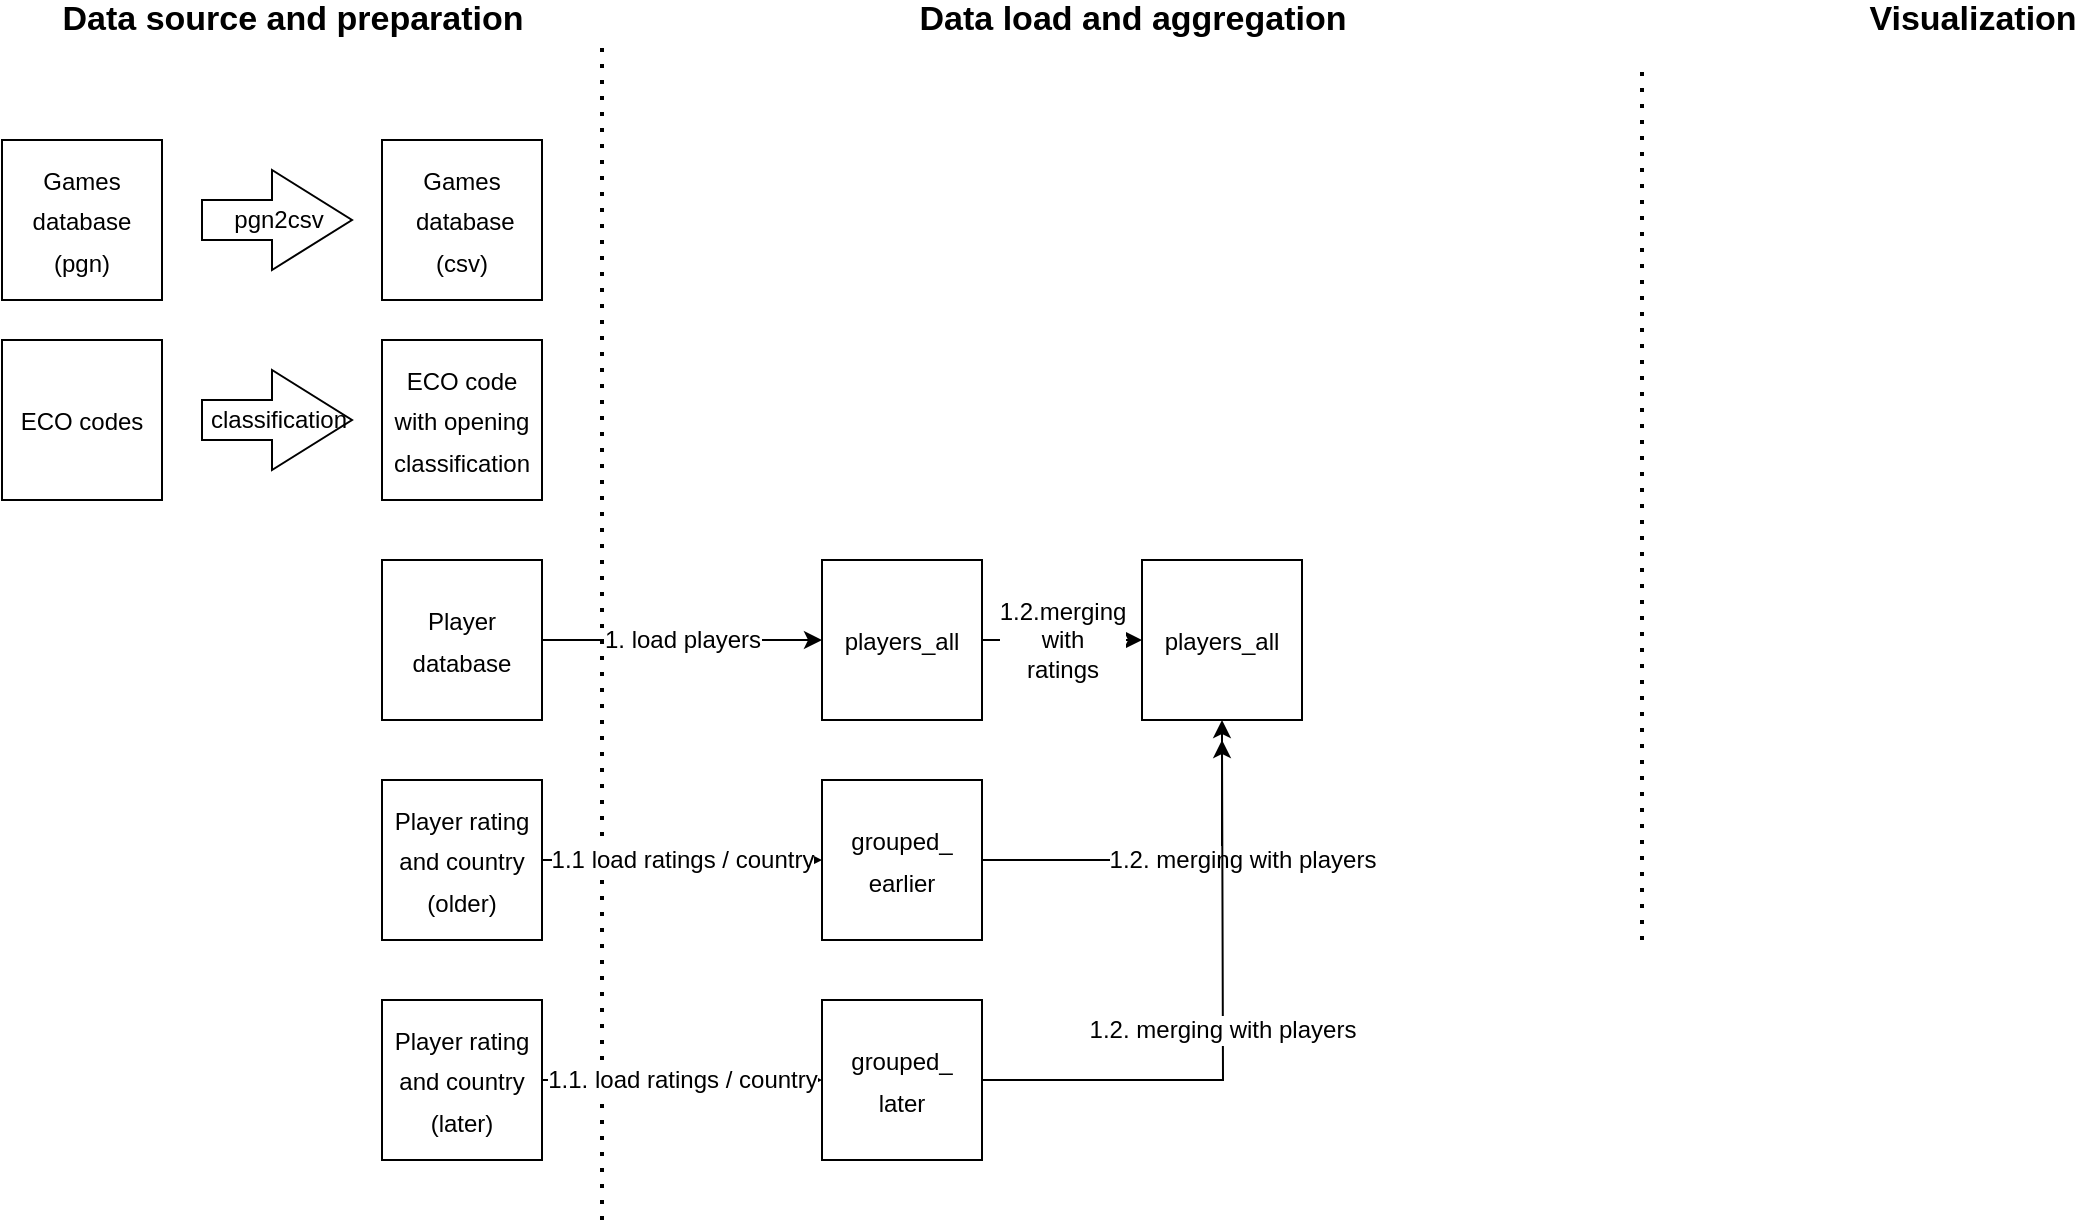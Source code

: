 <mxfile version="15.5.9" type="github">
  <diagram id="uKatzStPybd7p6dtbr8B" name="Page-1">
    <mxGraphModel dx="1261" dy="719" grid="1" gridSize="10" guides="1" tooltips="1" connect="1" arrows="1" fold="1" page="1" pageScale="1" pageWidth="1169" pageHeight="1654" math="0" shadow="0">
      <root>
        <mxCell id="0" />
        <mxCell id="1" parent="0" />
        <mxCell id="Yb7FqptrBR93IivAne0Q-1" value="" style="endArrow=none;dashed=1;html=1;dashPattern=1 3;strokeWidth=2;rounded=0;" parent="1" edge="1">
          <mxGeometry width="50" height="50" relative="1" as="geometry">
            <mxPoint x="320" y="700" as="sourcePoint" />
            <mxPoint x="320" y="110" as="targetPoint" />
          </mxGeometry>
        </mxCell>
        <mxCell id="Yb7FqptrBR93IivAne0Q-2" value="&lt;font style=&quot;font-size: 17px&quot;&gt;&lt;b&gt;Data source and preparation&lt;/b&gt;&lt;/font&gt;" style="text;html=1;resizable=0;autosize=1;align=center;verticalAlign=middle;points=[];fillColor=none;strokeColor=none;rounded=0;" parent="1" vertex="1">
          <mxGeometry x="40" y="90" width="250" height="20" as="geometry" />
        </mxCell>
        <mxCell id="ARdzz1YE6T8RBa4mAH9I-1" value="&lt;font style=&quot;font-size: 17px&quot;&gt;&lt;b&gt;Data load and aggregation&lt;/b&gt;&lt;/font&gt;" style="text;html=1;resizable=0;autosize=1;align=center;verticalAlign=middle;points=[];fillColor=none;strokeColor=none;rounded=0;" vertex="1" parent="1">
          <mxGeometry x="470" y="90" width="230" height="20" as="geometry" />
        </mxCell>
        <mxCell id="ARdzz1YE6T8RBa4mAH9I-2" value="" style="endArrow=none;dashed=1;html=1;dashPattern=1 3;strokeWidth=2;rounded=0;" edge="1" parent="1">
          <mxGeometry width="50" height="50" relative="1" as="geometry">
            <mxPoint x="840" y="560" as="sourcePoint" />
            <mxPoint x="840" y="120" as="targetPoint" />
          </mxGeometry>
        </mxCell>
        <mxCell id="ARdzz1YE6T8RBa4mAH9I-3" value="&lt;font style=&quot;font-size: 17px&quot;&gt;&lt;b&gt;Visualization&lt;/b&gt;&lt;/font&gt;" style="text;html=1;resizable=0;autosize=1;align=center;verticalAlign=middle;points=[];fillColor=none;strokeColor=none;rounded=0;" vertex="1" parent="1">
          <mxGeometry x="945" y="90" width="120" height="20" as="geometry" />
        </mxCell>
        <mxCell id="ARdzz1YE6T8RBa4mAH9I-4" value="&lt;font style=&quot;font-size: 12px&quot;&gt;Games database&lt;br&gt;(pgn)&lt;br&gt;&lt;/font&gt;" style="whiteSpace=wrap;html=1;aspect=fixed;fontSize=17;" vertex="1" parent="1">
          <mxGeometry x="20" y="160" width="80" height="80" as="geometry" />
        </mxCell>
        <mxCell id="ARdzz1YE6T8RBa4mAH9I-5" value="pgn2csv" style="html=1;shadow=0;dashed=0;align=center;verticalAlign=middle;shape=mxgraph.arrows2.arrow;dy=0.6;dx=40;notch=0;fontSize=12;" vertex="1" parent="1">
          <mxGeometry x="120" y="175" width="75" height="50" as="geometry" />
        </mxCell>
        <mxCell id="ARdzz1YE6T8RBa4mAH9I-6" value="&lt;font style=&quot;font-size: 12px&quot;&gt;Games &amp;nbsp;database&lt;br&gt;(csv)&lt;br&gt;&lt;/font&gt;" style="whiteSpace=wrap;html=1;aspect=fixed;fontSize=17;" vertex="1" parent="1">
          <mxGeometry x="210" y="160" width="80" height="80" as="geometry" />
        </mxCell>
        <mxCell id="ARdzz1YE6T8RBa4mAH9I-7" value="&lt;font style=&quot;font-size: 12px&quot;&gt;ECO codes&lt;br&gt;&lt;/font&gt;" style="whiteSpace=wrap;html=1;aspect=fixed;fontSize=17;" vertex="1" parent="1">
          <mxGeometry x="20" y="260" width="80" height="80" as="geometry" />
        </mxCell>
        <mxCell id="ARdzz1YE6T8RBa4mAH9I-8" value="classification" style="html=1;shadow=0;dashed=0;align=center;verticalAlign=middle;shape=mxgraph.arrows2.arrow;dy=0.6;dx=40;notch=0;fontSize=12;" vertex="1" parent="1">
          <mxGeometry x="120" y="275" width="75" height="50" as="geometry" />
        </mxCell>
        <mxCell id="ARdzz1YE6T8RBa4mAH9I-9" value="&lt;font style=&quot;font-size: 12px&quot;&gt;ECO code with opening classification&lt;br&gt;&lt;/font&gt;" style="whiteSpace=wrap;html=1;aspect=fixed;fontSize=17;" vertex="1" parent="1">
          <mxGeometry x="210" y="260" width="80" height="80" as="geometry" />
        </mxCell>
        <mxCell id="ARdzz1YE6T8RBa4mAH9I-25" value="1.1 load ratings / country" style="edgeStyle=orthogonalEdgeStyle;rounded=0;orthogonalLoop=1;jettySize=auto;html=1;exitX=1;exitY=0.5;exitDx=0;exitDy=0;entryX=0;entryY=0.5;entryDx=0;entryDy=0;fontSize=12;" edge="1" parent="1" source="ARdzz1YE6T8RBa4mAH9I-10" target="ARdzz1YE6T8RBa4mAH9I-17">
          <mxGeometry relative="1" as="geometry" />
        </mxCell>
        <mxCell id="ARdzz1YE6T8RBa4mAH9I-10" value="&lt;font style=&quot;font-size: 12px&quot;&gt;Player rating and country (older)&lt;br&gt;&lt;/font&gt;" style="whiteSpace=wrap;html=1;aspect=fixed;fontSize=17;" vertex="1" parent="1">
          <mxGeometry x="210" y="480" width="80" height="80" as="geometry" />
        </mxCell>
        <mxCell id="ARdzz1YE6T8RBa4mAH9I-24" value="1. load players" style="edgeStyle=orthogonalEdgeStyle;rounded=0;orthogonalLoop=1;jettySize=auto;html=1;exitX=1;exitY=0.5;exitDx=0;exitDy=0;fontSize=12;" edge="1" parent="1" source="ARdzz1YE6T8RBa4mAH9I-11" target="ARdzz1YE6T8RBa4mAH9I-14">
          <mxGeometry relative="1" as="geometry" />
        </mxCell>
        <mxCell id="ARdzz1YE6T8RBa4mAH9I-11" value="&lt;font style=&quot;font-size: 12px&quot;&gt;Player database&lt;br&gt;&lt;/font&gt;" style="whiteSpace=wrap;html=1;aspect=fixed;fontSize=17;" vertex="1" parent="1">
          <mxGeometry x="210" y="370" width="80" height="80" as="geometry" />
        </mxCell>
        <mxCell id="ARdzz1YE6T8RBa4mAH9I-26" value="1.1. load ratings / country" style="edgeStyle=orthogonalEdgeStyle;rounded=0;orthogonalLoop=1;jettySize=auto;html=1;exitX=1;exitY=0.5;exitDx=0;exitDy=0;fontSize=12;" edge="1" parent="1" source="ARdzz1YE6T8RBa4mAH9I-12" target="ARdzz1YE6T8RBa4mAH9I-18">
          <mxGeometry relative="1" as="geometry" />
        </mxCell>
        <mxCell id="ARdzz1YE6T8RBa4mAH9I-12" value="&lt;font style=&quot;font-size: 12px&quot;&gt;Player rating and country (later)&lt;br&gt;&lt;/font&gt;" style="whiteSpace=wrap;html=1;aspect=fixed;fontSize=17;" vertex="1" parent="1">
          <mxGeometry x="210" y="590" width="80" height="80" as="geometry" />
        </mxCell>
        <mxCell id="ARdzz1YE6T8RBa4mAH9I-20" value="1.2.merging&lt;br&gt;with&lt;br&gt;ratings" style="edgeStyle=orthogonalEdgeStyle;rounded=0;orthogonalLoop=1;jettySize=auto;html=1;fontSize=12;" edge="1" parent="1" source="ARdzz1YE6T8RBa4mAH9I-14" target="ARdzz1YE6T8RBa4mAH9I-19">
          <mxGeometry relative="1" as="geometry" />
        </mxCell>
        <mxCell id="ARdzz1YE6T8RBa4mAH9I-14" value="&lt;font style=&quot;font-size: 12px&quot;&gt;players_all&lt;br&gt;&lt;/font&gt;" style="whiteSpace=wrap;html=1;aspect=fixed;fontSize=17;" vertex="1" parent="1">
          <mxGeometry x="430" y="370" width="80" height="80" as="geometry" />
        </mxCell>
        <mxCell id="ARdzz1YE6T8RBa4mAH9I-22" value="1.2. merging with players" style="edgeStyle=orthogonalEdgeStyle;rounded=0;orthogonalLoop=1;jettySize=auto;html=1;fontSize=12;entryX=0.5;entryY=1;entryDx=0;entryDy=0;" edge="1" parent="1" source="ARdzz1YE6T8RBa4mAH9I-17" target="ARdzz1YE6T8RBa4mAH9I-19">
          <mxGeometry x="0.263" y="-10" relative="1" as="geometry">
            <mxPoint as="offset" />
          </mxGeometry>
        </mxCell>
        <mxCell id="ARdzz1YE6T8RBa4mAH9I-17" value="&lt;font style=&quot;font-size: 12px&quot;&gt;grouped_&lt;br&gt;earlier&lt;br&gt;&lt;/font&gt;" style="whiteSpace=wrap;html=1;aspect=fixed;fontSize=17;" vertex="1" parent="1">
          <mxGeometry x="430" y="480" width="80" height="80" as="geometry" />
        </mxCell>
        <mxCell id="ARdzz1YE6T8RBa4mAH9I-23" value="1.2. merging with players" style="edgeStyle=orthogonalEdgeStyle;rounded=0;orthogonalLoop=1;jettySize=auto;html=1;fontSize=12;" edge="1" parent="1" source="ARdzz1YE6T8RBa4mAH9I-18">
          <mxGeometry relative="1" as="geometry">
            <mxPoint x="630" y="460" as="targetPoint" />
          </mxGeometry>
        </mxCell>
        <mxCell id="ARdzz1YE6T8RBa4mAH9I-18" value="&lt;font style=&quot;font-size: 12px&quot;&gt;grouped_&lt;br&gt;later&lt;br&gt;&lt;/font&gt;" style="whiteSpace=wrap;html=1;aspect=fixed;fontSize=17;" vertex="1" parent="1">
          <mxGeometry x="430" y="590" width="80" height="80" as="geometry" />
        </mxCell>
        <mxCell id="ARdzz1YE6T8RBa4mAH9I-19" value="&lt;font style=&quot;font-size: 12px&quot;&gt;players_all&lt;br&gt;&lt;/font&gt;" style="whiteSpace=wrap;html=1;aspect=fixed;fontSize=17;" vertex="1" parent="1">
          <mxGeometry x="590" y="370" width="80" height="80" as="geometry" />
        </mxCell>
      </root>
    </mxGraphModel>
  </diagram>
</mxfile>
